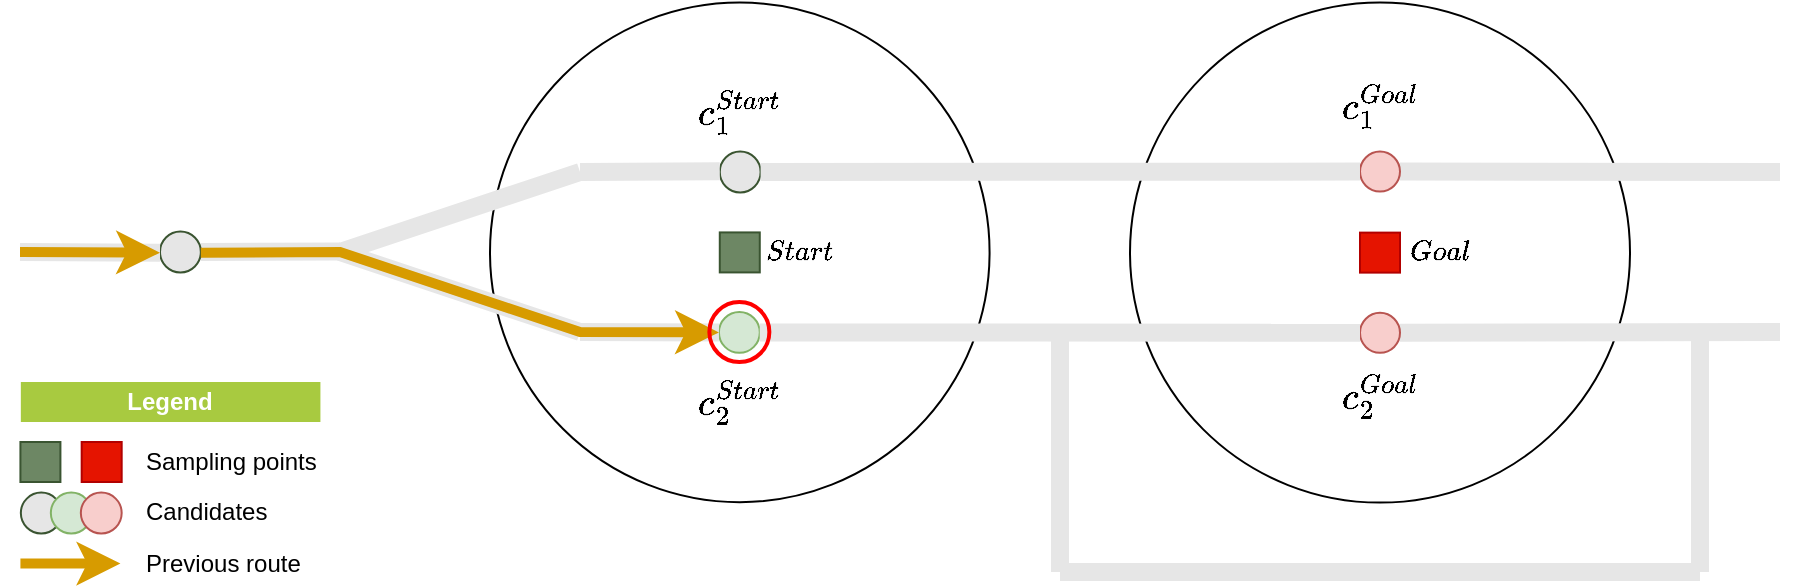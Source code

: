 <?xml version="1.0"?>
<mxfile version="13.5.4" pages="5">
  <diagram name="overview" id="YDK3tXbS-w2-011yDSEr">
    <mxGraphModel dx="2" dy="1" grid="1" gridSize="10" guides="1" tooltips="1" connect="1" arrows="1" fold="1" page="1" pageScale="1" pageWidth="1654" pageHeight="1169" math="1" shadow="0">
      <root>
        <mxCell id="QLtqRLUnpvmkcv3KzT79-0"/>
        <mxCell id="QLtqRLUnpvmkcv3KzT79-1" parent="QLtqRLUnpvmkcv3KzT79-0"/>
        <mxCell id="-We5PkZQF-XovWPSljBA-1" value="" style="ellipse;whiteSpace=wrap;html=1;aspect=fixed;fillColor=#E6E6E6;strokeColor=#3A5431;rotation=0;rounded=0;shadow=0;fontSize=24;align=right;strokeWidth=1;" parent="QLtqRLUnpvmkcv3KzT79-1" vertex="1">
          <mxGeometry x="160.42" y="680.31" width="20.42" height="20.42" as="geometry"/>
        </mxCell>
        <mxCell id="QLtqRLUnpvmkcv3KzT79-2" value="" style="ellipse;whiteSpace=wrap;html=1;aspect=fixed;fillColor=none;" parent="QLtqRLUnpvmkcv3KzT79-1" vertex="1">
          <mxGeometry x="715" y="435.31" width="250" height="250" as="geometry"/>
        </mxCell>
        <mxCell id="QLtqRLUnpvmkcv3KzT79-3" value="" style="ellipse;whiteSpace=wrap;html=1;aspect=fixed;fillColor=none;" parent="QLtqRLUnpvmkcv3KzT79-1" vertex="1">
          <mxGeometry x="395" y="435.31" width="249.79" height="249.79" as="geometry"/>
        </mxCell>
        <mxCell id="QLtqRLUnpvmkcv3KzT79-4" value="" style="whiteSpace=wrap;html=1;rounded=0;shadow=0;strokeWidth=1;fillColor=#6d8764;fontSize=24;align=right;strokeColor=#3A5431;" parent="QLtqRLUnpvmkcv3KzT79-1" vertex="1">
          <mxGeometry x="509.89" y="550.21" width="20" height="20" as="geometry"/>
        </mxCell>
        <mxCell id="QLtqRLUnpvmkcv3KzT79-5" value="" style="whiteSpace=wrap;html=1;rounded=0;shadow=0;strokeWidth=1;fillColor=#e51400;fontSize=24;align=right;strokeColor=#B20000;" parent="QLtqRLUnpvmkcv3KzT79-1" vertex="1">
          <mxGeometry x="830" y="550.31" width="20" height="20" as="geometry"/>
        </mxCell>
        <mxCell id="QLtqRLUnpvmkcv3KzT79-6" value="" style="endArrow=none;html=1;strokeWidth=9;fillColor=#76608a;strokeColor=#E6E6E6;" parent="QLtqRLUnpvmkcv3KzT79-1" source="QLtqRLUnpvmkcv3KzT79-22" edge="1">
          <mxGeometry width="50" height="50" relative="1" as="geometry">
            <mxPoint x="440" y="520" as="sourcePoint"/>
            <mxPoint x="1040" y="520" as="targetPoint"/>
          </mxGeometry>
        </mxCell>
        <mxCell id="QLtqRLUnpvmkcv3KzT79-7" value="" style="endArrow=none;html=1;strokeWidth=9;fillColor=#76608a;strokeColor=#E6E6E6;" parent="QLtqRLUnpvmkcv3KzT79-1" source="QLtqRLUnpvmkcv3KzT79-20" edge="1">
          <mxGeometry width="50" height="50" relative="1" as="geometry">
            <mxPoint x="440" y="600" as="sourcePoint"/>
            <mxPoint x="1040" y="600" as="targetPoint"/>
          </mxGeometry>
        </mxCell>
        <mxCell id="QLtqRLUnpvmkcv3KzT79-8" value="`Start`" style="text;html=1;strokeColor=none;fillColor=none;align=center;verticalAlign=middle;whiteSpace=wrap;rounded=0;" parent="QLtqRLUnpvmkcv3KzT79-1" vertex="1">
          <mxGeometry x="529.89" y="549.79" width="40" height="20" as="geometry"/>
        </mxCell>
        <mxCell id="QLtqRLUnpvmkcv3KzT79-9" value="`Goal`" style="text;html=1;strokeColor=none;fillColor=none;align=center;verticalAlign=middle;whiteSpace=wrap;rounded=0;" parent="QLtqRLUnpvmkcv3KzT79-1" vertex="1">
          <mxGeometry x="850" y="549.79" width="40" height="20" as="geometry"/>
        </mxCell>
        <mxCell id="QLtqRLUnpvmkcv3KzT79-10" value="" style="endArrow=none;html=1;strokeWidth=9;fillColor=#76608a;strokeColor=#E6E6E6;" parent="QLtqRLUnpvmkcv3KzT79-1" edge="1">
          <mxGeometry width="50" height="50" relative="1" as="geometry">
            <mxPoint x="320" y="560" as="sourcePoint"/>
            <mxPoint x="440" y="600" as="targetPoint"/>
          </mxGeometry>
        </mxCell>
        <mxCell id="QLtqRLUnpvmkcv3KzT79-11" value="" style="endArrow=none;html=1;strokeWidth=9;fillColor=#76608a;strokeColor=#E6E6E6;" parent="QLtqRLUnpvmkcv3KzT79-1" edge="1">
          <mxGeometry width="50" height="50" relative="1" as="geometry">
            <mxPoint x="320" y="560" as="sourcePoint"/>
            <mxPoint x="440" y="520" as="targetPoint"/>
          </mxGeometry>
        </mxCell>
        <mxCell id="QLtqRLUnpvmkcv3KzT79-12" value="" style="endArrow=none;html=1;strokeWidth=9;fillColor=#76608a;strokeColor=#E6E6E6;" parent="QLtqRLUnpvmkcv3KzT79-1" source="QLtqRLUnpvmkcv3KzT79-13" edge="1">
          <mxGeometry width="50" height="50" relative="1" as="geometry">
            <mxPoint x="120" y="559.79" as="sourcePoint"/>
            <mxPoint x="320" y="559.79" as="targetPoint"/>
          </mxGeometry>
        </mxCell>
        <mxCell id="QLtqRLUnpvmkcv3KzT79-13" value="" style="ellipse;whiteSpace=wrap;html=1;aspect=fixed;fillColor=#E6E6E6;strokeColor=#3A5431;rotation=0;rounded=0;shadow=0;fontSize=24;align=right;strokeWidth=1;" parent="QLtqRLUnpvmkcv3KzT79-1" vertex="1">
          <mxGeometry x="230.0" y="549.79" width="20.42" height="20.42" as="geometry"/>
        </mxCell>
        <mxCell id="QLtqRLUnpvmkcv3KzT79-14" value="" style="endArrow=none;html=1;strokeWidth=9;fillColor=#76608a;strokeColor=#E6E6E6;" parent="QLtqRLUnpvmkcv3KzT79-1" target="QLtqRLUnpvmkcv3KzT79-13" edge="1">
          <mxGeometry width="50" height="50" relative="1" as="geometry">
            <mxPoint x="160" y="560" as="sourcePoint"/>
            <mxPoint x="320.0" y="559.79" as="targetPoint"/>
          </mxGeometry>
        </mxCell>
        <mxCell id="QLtqRLUnpvmkcv3KzT79-15" style="edgeStyle=none;rounded=0;orthogonalLoop=1;jettySize=auto;html=1;strokeColor=#D79B00;strokeWidth=5;" parent="QLtqRLUnpvmkcv3KzT79-1" target="QLtqRLUnpvmkcv3KzT79-13" edge="1">
          <mxGeometry relative="1" as="geometry">
            <mxPoint x="160" y="560" as="sourcePoint"/>
            <mxPoint x="520.63" y="709.79" as="targetPoint"/>
          </mxGeometry>
        </mxCell>
        <mxCell id="QLtqRLUnpvmkcv3KzT79-16" value="" style="ellipse;whiteSpace=wrap;html=1;aspect=fixed;fillColor=#d5e8d4;strokeColor=#82b366;rotation=0;direction=east;" parent="QLtqRLUnpvmkcv3KzT79-1" vertex="1">
          <mxGeometry x="509.47" y="590.0" width="20.42" height="20.42" as="geometry"/>
        </mxCell>
        <mxCell id="QLtqRLUnpvmkcv3KzT79-17" value="" style="endArrow=none;html=1;strokeWidth=9;fillColor=#76608a;strokeColor=#E6E6E6;" parent="QLtqRLUnpvmkcv3KzT79-1" target="QLtqRLUnpvmkcv3KzT79-16" edge="1">
          <mxGeometry width="50" height="50" relative="1" as="geometry">
            <mxPoint x="440.0" y="600" as="sourcePoint"/>
            <mxPoint x="860" y="600" as="targetPoint"/>
          </mxGeometry>
        </mxCell>
        <mxCell id="QLtqRLUnpvmkcv3KzT79-18" value="" style="ellipse;whiteSpace=wrap;html=1;aspect=fixed;fillColor=#E6E6E6;strokeColor=#3A5431;rotation=0;direction=east;rounded=0;shadow=0;fontSize=24;align=right;strokeWidth=1;" parent="QLtqRLUnpvmkcv3KzT79-1" vertex="1">
          <mxGeometry x="509.89" y="509.79" width="20.42" height="20.42" as="geometry"/>
        </mxCell>
        <mxCell id="QLtqRLUnpvmkcv3KzT79-19" value="" style="endArrow=none;html=1;strokeWidth=9;fillColor=#76608a;strokeColor=#E6E6E6;" parent="QLtqRLUnpvmkcv3KzT79-1" target="QLtqRLUnpvmkcv3KzT79-18" edge="1">
          <mxGeometry width="50" height="50" relative="1" as="geometry">
            <mxPoint x="440.0" y="520" as="sourcePoint"/>
            <mxPoint x="874.9" y="520" as="targetPoint"/>
          </mxGeometry>
        </mxCell>
        <mxCell id="QLtqRLUnpvmkcv3KzT79-20" value="" style="ellipse;whiteSpace=wrap;html=1;aspect=fixed;fillColor=#f8cecc;strokeColor=#b85450;" parent="QLtqRLUnpvmkcv3KzT79-1" vertex="1">
          <mxGeometry x="830" y="590.42" width="20" height="20" as="geometry"/>
        </mxCell>
        <mxCell id="QLtqRLUnpvmkcv3KzT79-21" value="" style="endArrow=none;html=1;strokeWidth=9;fillColor=#76608a;strokeColor=#E6E6E6;" parent="QLtqRLUnpvmkcv3KzT79-1" source="QLtqRLUnpvmkcv3KzT79-16" target="QLtqRLUnpvmkcv3KzT79-20" edge="1">
          <mxGeometry width="50" height="50" relative="1" as="geometry">
            <mxPoint x="529.89" y="600.21" as="sourcePoint"/>
            <mxPoint x="1040" y="600" as="targetPoint"/>
          </mxGeometry>
        </mxCell>
        <mxCell id="QLtqRLUnpvmkcv3KzT79-22" value="" style="ellipse;whiteSpace=wrap;html=1;aspect=fixed;fillColor=#f8cecc;strokeColor=#b85450;" parent="QLtqRLUnpvmkcv3KzT79-1" vertex="1">
          <mxGeometry x="830" y="509.79" width="20" height="20" as="geometry"/>
        </mxCell>
        <mxCell id="QLtqRLUnpvmkcv3KzT79-23" value="" style="endArrow=none;html=1;strokeWidth=9;fillColor=#76608a;strokeColor=#E6E6E6;" parent="QLtqRLUnpvmkcv3KzT79-1" source="QLtqRLUnpvmkcv3KzT79-18" target="QLtqRLUnpvmkcv3KzT79-22" edge="1">
          <mxGeometry width="50" height="50" relative="1" as="geometry">
            <mxPoint x="530.31" y="520" as="sourcePoint"/>
            <mxPoint x="1040" y="520" as="targetPoint"/>
          </mxGeometry>
        </mxCell>
        <mxCell id="QLtqRLUnpvmkcv3KzT79-24" value="" style="endArrow=none;html=1;strokeWidth=9;fillColor=#76608a;strokeColor=#E6E6E6;" parent="QLtqRLUnpvmkcv3KzT79-1" edge="1">
          <mxGeometry width="50" height="50" relative="1" as="geometry">
            <mxPoint x="680" y="720" as="sourcePoint"/>
            <mxPoint x="680" y="600" as="targetPoint"/>
          </mxGeometry>
        </mxCell>
        <mxCell id="QLtqRLUnpvmkcv3KzT79-25" value="" style="endArrow=none;html=1;strokeWidth=9;fillColor=#76608a;strokeColor=#E6E6E6;" parent="QLtqRLUnpvmkcv3KzT79-1" edge="1">
          <mxGeometry width="50" height="50" relative="1" as="geometry">
            <mxPoint x="1000" y="720" as="sourcePoint"/>
            <mxPoint x="680" y="720" as="targetPoint"/>
          </mxGeometry>
        </mxCell>
        <mxCell id="QLtqRLUnpvmkcv3KzT79-26" value="" style="endArrow=none;html=1;strokeWidth=9;fillColor=#76608a;strokeColor=#E6E6E6;" parent="QLtqRLUnpvmkcv3KzT79-1" edge="1">
          <mxGeometry width="50" height="50" relative="1" as="geometry">
            <mxPoint x="1000" y="720" as="sourcePoint"/>
            <mxPoint x="1000" y="600" as="targetPoint"/>
          </mxGeometry>
        </mxCell>
        <mxCell id="QLtqRLUnpvmkcv3KzT79-27" style="edgeStyle=none;rounded=0;orthogonalLoop=1;jettySize=auto;html=1;strokeColor=#D79B00;strokeWidth=5;" parent="QLtqRLUnpvmkcv3KzT79-1" source="QLtqRLUnpvmkcv3KzT79-13" target="QLtqRLUnpvmkcv3KzT79-16" edge="1">
          <mxGeometry relative="1" as="geometry">
            <Array as="points">
              <mxPoint x="320" y="560"/>
              <mxPoint x="440" y="600"/>
            </Array>
          </mxGeometry>
        </mxCell>
        <mxCell id="QLtqRLUnpvmkcv3KzT79-29" value="" style="ellipse;whiteSpace=wrap;html=1;aspect=fixed;rotation=0;rounded=0;shadow=0;fontSize=24;align=right;strokeWidth=2;fillColor=none;strokeColor=#FF0000;" parent="QLtqRLUnpvmkcv3KzT79-1" vertex="1">
          <mxGeometry x="504.68" y="585" width="30" height="30" as="geometry"/>
        </mxCell>
        <mxCell id="xdOR053XEksEKiRb47v6-0" value="&lt;b&gt;Legend&lt;/b&gt;" style="text;html=1;strokeColor=none;align=center;verticalAlign=middle;whiteSpace=wrap;rounded=0;fillColor=#a8ca40;fontColor=#FFFFFF;" parent="QLtqRLUnpvmkcv3KzT79-1" vertex="1">
          <mxGeometry x="160.42" y="625" width="149.79" height="20" as="geometry"/>
        </mxCell>
        <mxCell id="xdOR053XEksEKiRb47v6-1" value="Candidates" style="text;html=1;strokeColor=none;fillColor=none;align=left;verticalAlign=middle;whiteSpace=wrap;rounded=0;" parent="QLtqRLUnpvmkcv3KzT79-1" vertex="1">
          <mxGeometry x="220.84" y="680" width="89.37" height="20" as="geometry"/>
        </mxCell>
        <mxCell id="xdOR053XEksEKiRb47v6-3" value="&lt;span style=&quot;text-align: right&quot;&gt;Previous route&lt;/span&gt;" style="text;html=1;strokeColor=none;fillColor=none;align=left;verticalAlign=middle;whiteSpace=wrap;rounded=0;" parent="QLtqRLUnpvmkcv3KzT79-1" vertex="1">
          <mxGeometry x="220.84" y="706" width="99.37" height="20" as="geometry"/>
        </mxCell>
        <mxCell id="xdOR053XEksEKiRb47v6-7" value="" style="ellipse;whiteSpace=wrap;html=1;aspect=fixed;fillColor=#d5e8d4;strokeColor=#82b366;rotation=0;" parent="QLtqRLUnpvmkcv3KzT79-1" vertex="1">
          <mxGeometry x="175.42" y="680.31" width="20.42" height="20.42" as="geometry"/>
        </mxCell>
        <mxCell id="xdOR053XEksEKiRb47v6-11" value="Sampling points" style="text;html=1;strokeColor=none;fillColor=none;align=left;verticalAlign=middle;whiteSpace=wrap;rounded=0;" parent="QLtqRLUnpvmkcv3KzT79-1" vertex="1">
          <mxGeometry x="220.84" y="655" width="89.37" height="20" as="geometry"/>
        </mxCell>
        <mxCell id="xdOR053XEksEKiRb47v6-12" value="" style="endArrow=none;html=1;strokeWidth=5;fillColor=#76608a;strokeColor=#82B366;" parent="QLtqRLUnpvmkcv3KzT79-1" edge="1">
          <mxGeometry width="50" height="50" relative="1" as="geometry">
            <mxPoint x="200.21" y="665" as="sourcePoint"/>
            <mxPoint x="200.63" y="665.21" as="targetPoint"/>
          </mxGeometry>
        </mxCell>
        <mxCell id="xdOR053XEksEKiRb47v6-13" value="" style="whiteSpace=wrap;html=1;rounded=0;shadow=0;strokeWidth=1;fillColor=#6d8764;fontSize=24;align=right;strokeColor=#3A5431;" parent="QLtqRLUnpvmkcv3KzT79-1" vertex="1">
          <mxGeometry x="160.21" y="655" width="20" height="20" as="geometry"/>
        </mxCell>
        <mxCell id="xdOR053XEksEKiRb47v6-14" value="" style="whiteSpace=wrap;html=1;rounded=0;shadow=0;strokeWidth=1;fillColor=#e51400;fontSize=24;align=right;strokeColor=#B20000;" parent="QLtqRLUnpvmkcv3KzT79-1" vertex="1">
          <mxGeometry x="190.84" y="655" width="20" height="20" as="geometry"/>
        </mxCell>
        <mxCell id="xdOR053XEksEKiRb47v6-9" value="" style="ellipse;whiteSpace=wrap;html=1;aspect=fixed;fillColor=#f8cecc;strokeColor=#b85450;rotation=0;" parent="QLtqRLUnpvmkcv3KzT79-1" vertex="1">
          <mxGeometry x="190.42" y="680.31" width="20.42" height="20.42" as="geometry"/>
        </mxCell>
        <mxCell id="-We5PkZQF-XovWPSljBA-2" value="" style="curved=1;html=1;strokeColor=#D79B00;fontColor=#000000;fontSize=11;rounded=0;strokeWidth=5;" parent="QLtqRLUnpvmkcv3KzT79-1" edge="1">
          <mxGeometry width="50" height="50" relative="1" as="geometry">
            <mxPoint x="160.21" y="715.8" as="sourcePoint"/>
            <mxPoint x="210.21" y="715.8" as="targetPoint"/>
            <Array as="points"/>
          </mxGeometry>
        </mxCell>
        <mxCell id="pZMUmEKzgWQVitOdBVG--0" value="&lt;div&gt;&lt;span style=&quot;font-size: 16px&quot;&gt;`c_1^{Start}`&lt;/span&gt;&lt;/div&gt;" style="text;html=1;strokeColor=none;fillColor=none;align=center;verticalAlign=middle;whiteSpace=wrap;rounded=0;fontColor=#000000;" parent="QLtqRLUnpvmkcv3KzT79-1" vertex="1">
          <mxGeometry x="499.68" y="480" width="40" height="20" as="geometry"/>
        </mxCell>
        <mxCell id="pZMUmEKzgWQVitOdBVG--2" value="&lt;div&gt;&lt;span style=&quot;font-size: 16px&quot;&gt;`c_2^{Start}`&lt;/span&gt;&lt;/div&gt;" style="text;html=1;strokeColor=none;fillColor=none;align=center;verticalAlign=middle;whiteSpace=wrap;rounded=0;fontColor=#000000;" parent="QLtqRLUnpvmkcv3KzT79-1" vertex="1">
          <mxGeometry x="499.68" y="625" width="40" height="20" as="geometry"/>
        </mxCell>
        <mxCell id="pZMUmEKzgWQVitOdBVG--3" value="&lt;div&gt;&lt;span style=&quot;font-size: 16px&quot;&gt;`c_1^{Goal}`&lt;/span&gt;&lt;/div&gt;" style="text;html=1;strokeColor=none;fillColor=none;align=center;verticalAlign=middle;whiteSpace=wrap;rounded=0;fontColor=#000000;" parent="QLtqRLUnpvmkcv3KzT79-1" vertex="1">
          <mxGeometry x="820" y="477.29" width="40" height="20" as="geometry"/>
        </mxCell>
        <mxCell id="pZMUmEKzgWQVitOdBVG--4" value="&lt;div&gt;&lt;span style=&quot;font-size: 16px&quot;&gt;`c_2^{Goal}`&lt;/span&gt;&lt;/div&gt;" style="text;html=1;strokeColor=none;fillColor=none;align=center;verticalAlign=middle;whiteSpace=wrap;rounded=0;fontColor=#000000;" parent="QLtqRLUnpvmkcv3KzT79-1" vertex="1">
          <mxGeometry x="820" y="622.29" width="40" height="20" as="geometry"/>
        </mxCell>
      </root>
    </mxGraphModel>
  </diagram>
</mxfile>
